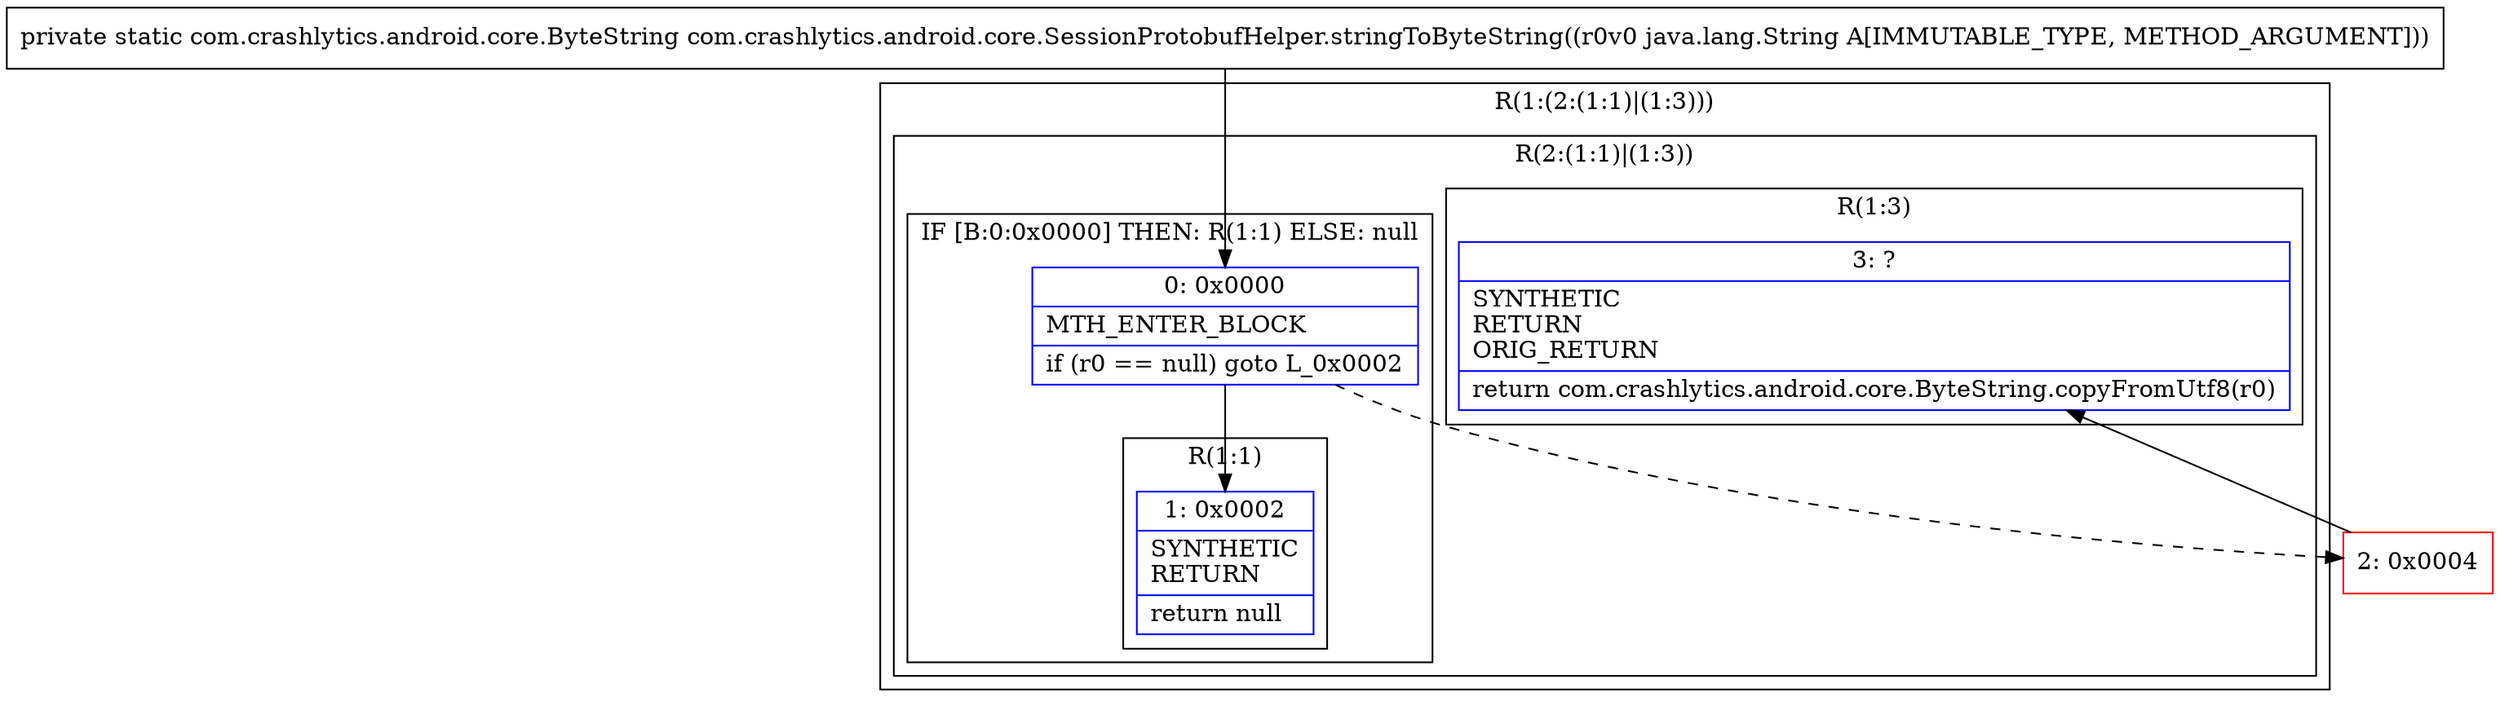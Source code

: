 digraph "CFG forcom.crashlytics.android.core.SessionProtobufHelper.stringToByteString(Ljava\/lang\/String;)Lcom\/crashlytics\/android\/core\/ByteString;" {
subgraph cluster_Region_1754069766 {
label = "R(1:(2:(1:1)|(1:3)))";
node [shape=record,color=blue];
subgraph cluster_Region_942098762 {
label = "R(2:(1:1)|(1:3))";
node [shape=record,color=blue];
subgraph cluster_IfRegion_439010097 {
label = "IF [B:0:0x0000] THEN: R(1:1) ELSE: null";
node [shape=record,color=blue];
Node_0 [shape=record,label="{0\:\ 0x0000|MTH_ENTER_BLOCK\l|if (r0 == null) goto L_0x0002\l}"];
subgraph cluster_Region_714201493 {
label = "R(1:1)";
node [shape=record,color=blue];
Node_1 [shape=record,label="{1\:\ 0x0002|SYNTHETIC\lRETURN\l|return null\l}"];
}
}
subgraph cluster_Region_634016522 {
label = "R(1:3)";
node [shape=record,color=blue];
Node_3 [shape=record,label="{3\:\ ?|SYNTHETIC\lRETURN\lORIG_RETURN\l|return com.crashlytics.android.core.ByteString.copyFromUtf8(r0)\l}"];
}
}
}
Node_2 [shape=record,color=red,label="{2\:\ 0x0004}"];
MethodNode[shape=record,label="{private static com.crashlytics.android.core.ByteString com.crashlytics.android.core.SessionProtobufHelper.stringToByteString((r0v0 java.lang.String A[IMMUTABLE_TYPE, METHOD_ARGUMENT])) }"];
MethodNode -> Node_0;
Node_0 -> Node_1;
Node_0 -> Node_2[style=dashed];
Node_2 -> Node_3;
}

